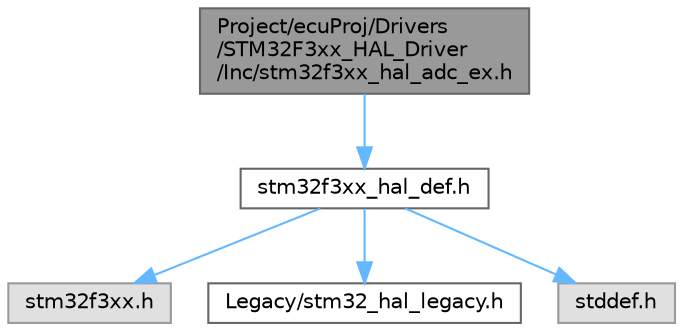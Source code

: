 digraph "Project/ecuProj/Drivers/STM32F3xx_HAL_Driver/Inc/stm32f3xx_hal_adc_ex.h"
{
 // LATEX_PDF_SIZE
  bgcolor="transparent";
  edge [fontname=Helvetica,fontsize=10,labelfontname=Helvetica,labelfontsize=10];
  node [fontname=Helvetica,fontsize=10,shape=box,height=0.2,width=0.4];
  Node1 [id="Node000001",label="Project/ecuProj/Drivers\l/STM32F3xx_HAL_Driver\l/Inc/stm32f3xx_hal_adc_ex.h",height=0.2,width=0.4,color="gray40", fillcolor="grey60", style="filled", fontcolor="black",tooltip="Header file containing functions prototypes of ADC HAL library."];
  Node1 -> Node2 [id="edge1_Node000001_Node000002",color="steelblue1",style="solid",tooltip=" "];
  Node2 [id="Node000002",label="stm32f3xx_hal_def.h",height=0.2,width=0.4,color="grey40", fillcolor="white", style="filled",URL="$ecu_proj_2_drivers_2_s_t_m32_f3xx___h_a_l___driver_2_inc_2stm32f3xx__hal__def_8h.html",tooltip="This file contains HAL common defines, enumeration, macros and structures definitions."];
  Node2 -> Node3 [id="edge2_Node000002_Node000003",color="steelblue1",style="solid",tooltip=" "];
  Node3 [id="Node000003",label="stm32f3xx.h",height=0.2,width=0.4,color="grey60", fillcolor="#E0E0E0", style="filled",tooltip=" "];
  Node2 -> Node4 [id="edge3_Node000002_Node000004",color="steelblue1",style="solid",tooltip=" "];
  Node4 [id="Node000004",label="Legacy/stm32_hal_legacy.h",height=0.2,width=0.4,color="grey40", fillcolor="white", style="filled",URL="$ecu_proj_2_drivers_2_s_t_m32_f3xx___h_a_l___driver_2_inc_2_legacy_2stm32__hal__legacy_8h.html",tooltip="This file contains aliases definition for the STM32Cube HAL constants macros and functions maintained..."];
  Node2 -> Node5 [id="edge4_Node000002_Node000005",color="steelblue1",style="solid",tooltip=" "];
  Node5 [id="Node000005",label="stddef.h",height=0.2,width=0.4,color="grey60", fillcolor="#E0E0E0", style="filled",tooltip=" "];
}
